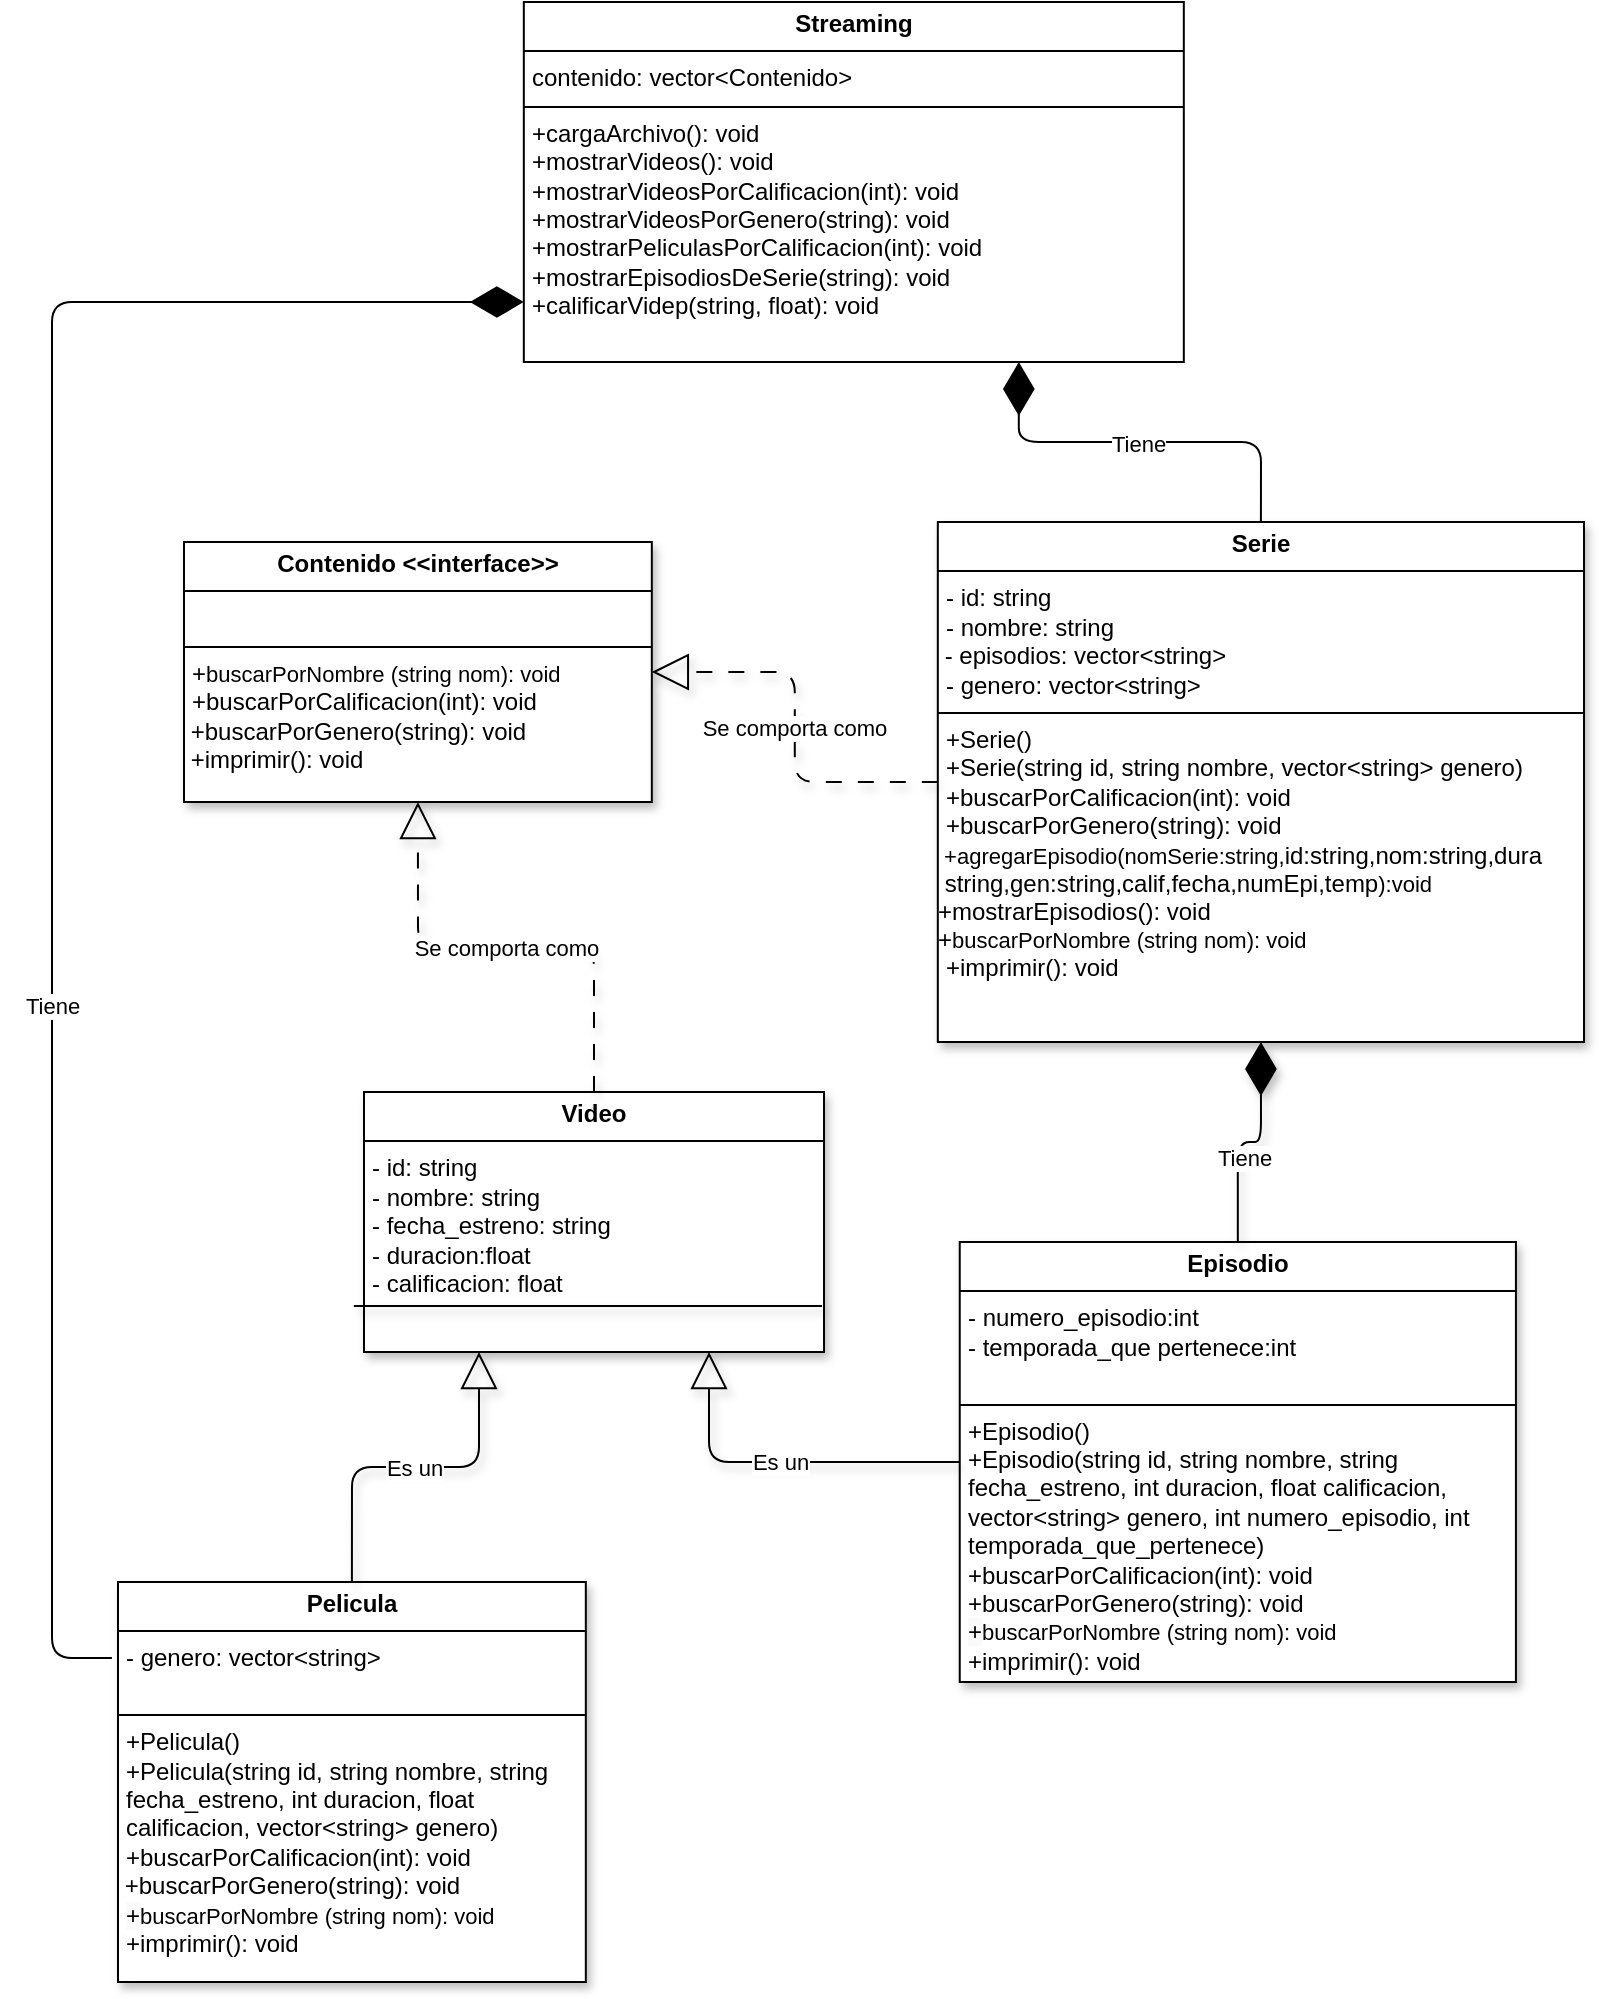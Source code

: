 <mxfile>
    <diagram id="lu7M6O9MtYW13m0v7hSQ" name="Page-1">
        <mxGraphModel dx="93" dy="-485" grid="1" gridSize="10" guides="1" tooltips="1" connect="1" arrows="1" fold="1" page="1" pageScale="1" pageWidth="827" pageHeight="1169" math="0" shadow="0">
            <root>
                <mxCell id="0"/>
                <mxCell id="1" parent="0"/>
                <mxCell id="2" value="&lt;p style=&quot;margin:0px;margin-top:4px;text-align:center;&quot;&gt;&lt;b&gt;Streaming&lt;/b&gt;&lt;/p&gt;&lt;hr size=&quot;1&quot; style=&quot;border-style:solid;&quot;&gt;&lt;p style=&quot;margin:0px;margin-left:4px;&quot;&gt;contenido: vector&amp;lt;Contenido&amp;gt;&lt;/p&gt;&lt;hr size=&quot;1&quot; style=&quot;border-style:solid;&quot;&gt;&lt;p style=&quot;margin:0px;margin-left:4px;&quot;&gt;+cargaArchivo(): void&lt;/p&gt;&lt;p style=&quot;margin:0px;margin-left:4px;&quot;&gt;+mostrarVideos(): void&lt;/p&gt;&lt;p style=&quot;margin:0px;margin-left:4px;&quot;&gt;+mostrarVideosPorCalificacion(int): void&amp;nbsp;&lt;/p&gt;&lt;p style=&quot;margin:0px;margin-left:4px;&quot;&gt;+mostrarVideosPorGenero(string): void&amp;nbsp;&lt;/p&gt;&lt;p style=&quot;margin:0px;margin-left:4px;&quot;&gt;+mostrarPeliculasPorCalificacion(int): void&lt;/p&gt;&lt;p style=&quot;margin:0px;margin-left:4px;&quot;&gt;+mostrarEpisodiosDeSerie(string): void&lt;/p&gt;&lt;p style=&quot;margin:0px;margin-left:4px;&quot;&gt;+calificarVidep(string, float): void&lt;/p&gt;" style="verticalAlign=top;align=left;overflow=fill;html=1;whiteSpace=wrap;" vertex="1" parent="1">
                    <mxGeometry x="1099.91" y="1180" width="330" height="180" as="geometry"/>
                </mxCell>
                <mxCell id="3" value="&lt;p style=&quot;margin:0px;margin-top:4px;text-align:center;&quot;&gt;&lt;b&gt;Serie&lt;/b&gt;&lt;/p&gt;&lt;hr size=&quot;1&quot; style=&quot;border-style:solid;&quot;&gt;&lt;p style=&quot;margin: 0px 0px 0px 4px;&quot;&gt;- id: string&lt;/p&gt;&lt;p style=&quot;margin: 0px 0px 0px 4px;&quot;&gt;- nombre: string&lt;/p&gt;&amp;nbsp;- episodios: vector&amp;lt;string&amp;gt;&lt;div&gt;&lt;p style=&quot;margin: 0px 0px 0px 4px;&quot;&gt;- genero: vector&amp;lt;string&amp;gt;&lt;/p&gt;&lt;p style=&quot;margin: 0px 0px 0px 4px;&quot;&gt;&lt;span style=&quot;color: rgb(63, 63, 63);&quot;&gt;&lt;/span&gt;&lt;/p&gt;&lt;hr size=&quot;1&quot; style=&quot;border-style:solid;&quot;&gt;&lt;p style=&quot;margin:0px;margin-left:4px;&quot;&gt;+Serie()&lt;/p&gt;&lt;p style=&quot;margin:0px;margin-left:4px;&quot;&gt;+Serie(string id, string nombre, vector&amp;lt;string&amp;gt; genero)&lt;/p&gt;&lt;p style=&quot;margin:0px;margin-left:4px;&quot;&gt;+buscarPorCalificacion(int): void&lt;/p&gt;&lt;p style=&quot;margin:0px;margin-left:4px;&quot;&gt;+buscarPorGenero(string): void&lt;/p&gt;&lt;p style=&quot;margin: 0px; font-variant-numeric: normal; font-variant-east-asian: normal; font-variant-alternates: normal; font-size-adjust: none; font-kerning: auto; font-optical-sizing: auto; font-feature-settings: normal; font-variation-settings: normal; font-variant-position: normal; font-variant-emoji: normal; font-stretch: normal; line-height: normal; color: rgb(0, 0, 0); -webkit-text-stroke-color: rgb(0, 0, 0); background-color: rgba(255, 255, 255, 0);&quot; class=&quot;p1&quot;&gt;&lt;span style=&quot;font-variant-numeric: normal; font-variant-east-asian: normal; font-variant-alternates: normal; font-variant-position: normal; font-variant-emoji: normal; font-size-adjust: none; font-optical-sizing: auto; font-feature-settings: normal; font-variation-settings: normal; font-stretch: normal; font-size: 11px; line-height: normal; font-kerning: none;&quot; class=&quot;s1&quot;&gt;&amp;nbsp;+agregarEpisodio(nomSerie:string,&lt;/span&gt;&lt;span style=&quot;font-kerning: none;&quot; class=&quot;s2&quot;&gt;id:string,nom:string,dura&amp;nbsp; &amp;nbsp;string,gen:string,calif,fecha,numEpi,temp&lt;/span&gt;&lt;span style=&quot;font-variant-numeric: normal; font-variant-east-asian: normal; font-variant-alternates: normal; font-variant-position: normal; font-variant-emoji: normal; font-size-adjust: none; font-optical-sizing: auto; font-feature-settings: normal; font-variation-settings: normal; font-stretch: normal; font-size: 11px; line-height: normal; font-kerning: none;&quot; class=&quot;s1&quot;&gt;):void&lt;/span&gt;&lt;/p&gt;&lt;p style=&quot;margin: 0px 0px 0px 4px; text-indent: -4px; font-variant-numeric: normal; font-variant-east-asian: normal; font-variant-alternates: normal; font-size-adjust: none; font-kerning: auto; font-optical-sizing: auto; font-feature-settings: normal; font-variation-settings: normal; font-variant-position: normal; font-variant-emoji: normal; font-stretch: normal; line-height: normal; color: rgb(0, 0, 0); -webkit-text-stroke-color: rgb(0, 0, 0); background-color: rgba(255, 255, 255, 0);&quot; class=&quot;p2&quot;&gt;&lt;span style=&quot;font-kerning: none;&quot; class=&quot;s3&quot;&gt;+mostrarEpisodios(): void&lt;/span&gt;&lt;/p&gt;&lt;p style=&quot;margin: 0px 0px 0px 4px; text-indent: -4px; font-variant-numeric: normal; font-variant-east-asian: normal; font-variant-alternates: normal; font-size-adjust: none; font-kerning: auto; font-optical-sizing: auto; font-feature-settings: normal; font-variation-settings: normal; font-variant-position: normal; font-variant-emoji: normal; font-stretch: normal; font-size: 11px; line-height: normal; color: rgb(0, 0, 0); -webkit-text-stroke-color: rgb(0, 0, 0); background-color: rgba(255, 255, 255, 0);&quot; class=&quot;p3&quot;&gt;&lt;span style=&quot;font-variant-numeric: normal; font-variant-east-asian: normal; font-variant-alternates: normal; font-variant-position: normal; font-variant-emoji: normal; font-size-adjust: none; font-optical-sizing: auto; font-feature-settings: normal; font-variation-settings: normal; font-stretch: normal; font-size: 12px; line-height: normal; font-kerning: none; -webkit-text-stroke-color: rgb(48, 48, 48);&quot; class=&quot;s4&quot;&gt;+&lt;/span&gt;&lt;span style=&quot;font-kerning: none;&quot; class=&quot;s3&quot;&gt;buscarPorNombre (string nom): void&amp;nbsp;&lt;/span&gt;&lt;/p&gt;&lt;p style=&quot;margin:0px;margin-left:4px;&quot;&gt;&lt;span style=&quot;background-color: transparent;&quot;&gt;+imprimir(): void&lt;/span&gt;&lt;/p&gt;&lt;/div&gt;" style="verticalAlign=top;align=left;overflow=fill;html=1;whiteSpace=wrap;shadow=1;" vertex="1" parent="1">
                    <mxGeometry x="1306.91" y="1440" width="323.09" height="260" as="geometry"/>
                </mxCell>
                <mxCell id="4" value="&lt;p style=&quot;margin:0px;margin-top:4px;text-align:center;&quot;&gt;&lt;b&gt;Pelicula&lt;/b&gt;&lt;/p&gt;&lt;hr size=&quot;1&quot; style=&quot;border-style:solid;&quot;&gt;&lt;p style=&quot;margin: 0px 0px 0px 4px;&quot;&gt;- genero: vector&amp;lt;string&amp;gt;&lt;/p&gt;&lt;div&gt;&lt;br&gt;&lt;/div&gt;&lt;hr size=&quot;1&quot; style=&quot;border-style:solid;&quot;&gt;&lt;p style=&quot;margin:0px;margin-left:4px;&quot;&gt;&lt;span style=&quot;color: light-dark(rgb(0, 0, 0), rgb(255, 255, 255));&quot;&gt;&lt;/span&gt;&lt;/p&gt;&lt;p style=&quot;margin:0px;margin-left:4px;&quot;&gt;+Pelicula()&lt;/p&gt;&lt;p style=&quot;margin:0px;margin-left:4px;&quot;&gt;+Pelicula(string id, string nombre, string fecha_estreno, int duracion, float calificacion, vector&amp;lt;string&amp;gt; genero)&lt;/p&gt;&lt;p style=&quot;margin:0px;margin-left:4px;&quot;&gt;&lt;span style=&quot;color: light-dark(rgb(0, 0, 0), rgb(255, 255, 255));&quot;&gt;+buscarPorCalificacion(int): void&lt;/span&gt;&lt;/p&gt;&lt;div&gt;&amp;nbsp;+buscarPorGenero(string): void&lt;/div&gt;&lt;div&gt;&lt;p style=&quot;margin: 0px 0px 0px 4px;&quot;&gt;&lt;span style=&quot;-webkit-text-stroke-color: rgb(0, 0, 0); font-variant-numeric: normal; font-variant-east-asian: normal; font-variant-alternates: normal; font-variant-position: normal; font-variant-emoji: normal; font-size-adjust: none; font-optical-sizing: auto; font-feature-settings: normal; font-variation-settings: normal; font-stretch: normal; line-height: normal; font-kerning: none; background-color: rgb(250, 250, 250);&quot; class=&quot;s1&quot;&gt;+&lt;/span&gt;&lt;span style=&quot;font-size: 11px; -webkit-text-stroke-color: rgb(0, 0, 0); font-kerning: none;&quot; class=&quot;s2&quot;&gt;buscarPorNombre (string nom): void&lt;/span&gt;&lt;span style=&quot;background-color: transparent;&quot;&gt;&amp;nbsp;&lt;/span&gt;&lt;/p&gt;&lt;p style=&quot;margin: 0px 0px 0px 4px;&quot;&gt;&lt;span style=&quot;background-color: transparent;&quot;&gt;+imprimir(): void&lt;/span&gt;&lt;/p&gt;&lt;/div&gt;" style="verticalAlign=top;align=left;overflow=fill;html=1;whiteSpace=wrap;shadow=1;" vertex="1" parent="1">
                    <mxGeometry x="897" y="1970" width="233.91" height="200" as="geometry"/>
                </mxCell>
                <mxCell id="5" value="&lt;p style=&quot;margin:0px;margin-top:4px;text-align:center;&quot;&gt;&lt;b&gt;Episodio&lt;/b&gt;&lt;/p&gt;&lt;hr size=&quot;1&quot; style=&quot;border-style:solid;&quot;&gt;&lt;p style=&quot;margin:0px;margin-left:4px;&quot;&gt;&lt;span style=&quot;background-color: transparent;&quot;&gt;- numero_episodio:int&lt;/span&gt;&lt;/p&gt;&lt;p style=&quot;margin:0px;margin-left:4px;&quot;&gt;- temporada_que pertenece:int&lt;/p&gt;&lt;p style=&quot;margin: 0px 0px 0px 4px;&quot;&gt;&lt;br&gt;&lt;/p&gt;&lt;hr size=&quot;1&quot; style=&quot;border-style:solid;&quot;&gt;&lt;p style=&quot;margin:0px;margin-left:4px;&quot;&gt;+Episodio()&lt;/p&gt;&lt;p style=&quot;margin:0px;margin-left:4px;&quot;&gt;+Episodio(string id, string nombre, string fecha_estreno, int duracion, float calificacion, vector&amp;lt;string&amp;gt; genero, int numero_episodio, int temporada_que_pertenece)&lt;/p&gt;&lt;p style=&quot;margin:0px;margin-left:4px;&quot;&gt;+buscarPorCalificacion(int): void&lt;/p&gt;&lt;p style=&quot;margin:0px;margin-left:4px;&quot;&gt;+buscarPorGenero(string): void&lt;/p&gt;&lt;p style=&quot;margin: 0px 0px 0px 4px;&quot;&gt;&lt;span style=&quot;-webkit-text-stroke-color: rgb(0, 0, 0); font-variant-numeric: normal; font-variant-east-asian: normal; font-variant-alternates: normal; font-variant-position: normal; font-variant-emoji: normal; font-size-adjust: none; font-optical-sizing: auto; font-feature-settings: normal; font-variation-settings: normal; font-stretch: normal; line-height: normal; font-kerning: none; background-color: rgb(250, 250, 250);&quot; class=&quot;s1&quot;&gt;+&lt;/span&gt;&lt;span style=&quot;font-size: 11px; -webkit-text-stroke-color: rgb(0, 0, 0); font-kerning: none;&quot; class=&quot;s2&quot;&gt;buscarPorNombre (string nom): void&lt;/span&gt;&lt;/p&gt;&lt;p style=&quot;margin: 0px 0px 0px 4px;&quot;&gt;&lt;span style=&quot;background-color: transparent;&quot;&gt;+imprimir(): void&lt;/span&gt;&lt;/p&gt;" style="verticalAlign=top;align=left;overflow=fill;html=1;whiteSpace=wrap;shadow=1;" vertex="1" parent="1">
                    <mxGeometry x="1317.87" y="1800" width="278.09" height="220" as="geometry"/>
                </mxCell>
                <mxCell id="6" value="" style="endArrow=diamondThin;endFill=1;endSize=24;html=1;entryX=0.25;entryY=1;entryDx=0;entryDy=0;exitX=-0.013;exitY=0.19;exitDx=0;exitDy=0;edgeStyle=orthogonalEdgeStyle;exitPerimeter=0;fontFamily=Helvetica;" edge="1" parent="1" source="4">
                    <mxGeometry width="160" relative="1" as="geometry">
                        <mxPoint x="828.085" y="1830.98" as="sourcePoint"/>
                        <mxPoint x="1099.91" y="1330" as="targetPoint"/>
                        <Array as="points">
                            <mxPoint x="864" y="2008"/>
                            <mxPoint x="864" y="1330"/>
                        </Array>
                    </mxGeometry>
                </mxCell>
                <mxCell id="7" value="Tiene" style="edgeLabel;html=1;align=center;verticalAlign=middle;resizable=0;points=[];shadow=1;" connectable="0" vertex="1" parent="6">
                    <mxGeometry x="-0.245" relative="1" as="geometry">
                        <mxPoint as="offset"/>
                    </mxGeometry>
                </mxCell>
                <mxCell id="8" value="" style="endArrow=diamondThin;endFill=1;endSize=24;html=1;entryX=0.75;entryY=1;entryDx=0;entryDy=0;exitX=0.5;exitY=0;exitDx=0;exitDy=0;edgeStyle=orthogonalEdgeStyle;" edge="1" parent="1" source="3" target="2">
                    <mxGeometry width="160" relative="1" as="geometry">
                        <mxPoint x="1111.91" y="1520" as="sourcePoint"/>
                        <mxPoint x="1192.91" y="1280" as="targetPoint"/>
                    </mxGeometry>
                </mxCell>
                <mxCell id="9" value="Tiene" style="edgeLabel;html=1;align=center;verticalAlign=middle;resizable=0;points=[];shadow=1;" connectable="0" vertex="1" parent="8">
                    <mxGeometry x="0.014" y="1" relative="1" as="geometry">
                        <mxPoint as="offset"/>
                    </mxGeometry>
                </mxCell>
                <mxCell id="10" value="" style="endArrow=diamondThin;endFill=1;endSize=24;html=1;entryX=0.5;entryY=1;entryDx=0;entryDy=0;exitX=0.5;exitY=0;exitDx=0;exitDy=0;edgeStyle=orthogonalEdgeStyle;shadow=1;" edge="1" parent="1" source="5" target="3">
                    <mxGeometry width="160" relative="1" as="geometry">
                        <mxPoint x="1169.91" y="1850" as="sourcePoint"/>
                        <mxPoint x="1489.91" y="1690" as="targetPoint"/>
                    </mxGeometry>
                </mxCell>
                <mxCell id="11" value="Tiene" style="edgeLabel;html=1;align=center;verticalAlign=middle;resizable=0;points=[];shadow=1;" connectable="0" vertex="1" parent="10">
                    <mxGeometry x="-0.239" y="-3" relative="1" as="geometry">
                        <mxPoint as="offset"/>
                    </mxGeometry>
                </mxCell>
                <mxCell id="12" value="&lt;p style=&quot;margin:0px;margin-top:4px;text-align:center;&quot;&gt;&lt;b&gt;Video&lt;/b&gt;&lt;/p&gt;&lt;hr size=&quot;1&quot; style=&quot;border-style:solid;&quot;&gt;&lt;p style=&quot;margin:0px;margin-left:4px;&quot;&gt;&lt;/p&gt;&lt;p style=&quot;margin: 0px 0px 0px 4px;&quot;&gt;- id: string&lt;/p&gt;&lt;p style=&quot;margin: 0px 0px 0px 4px;&quot;&gt;- nombre: string&lt;/p&gt;&lt;p style=&quot;margin: 0px 0px 0px 4px;&quot;&gt;&lt;span&gt;&lt;font style=&quot;color: light-dark(rgb(0, 0, 0), rgb(255, 255, 255));&quot;&gt;- fecha_estreno: string&lt;/font&gt;&lt;/span&gt;&lt;/p&gt;&lt;p style=&quot;margin: 0px 0px 0px 4px;&quot;&gt;&lt;span style=&quot;color: rgb(63, 63, 63);&quot;&gt;&lt;font style=&quot;color: light-dark(rgb(0, 0, 0), rgb(255, 255, 255));&quot;&gt;- duracion:float&lt;/font&gt;&lt;/span&gt;&lt;/p&gt;&lt;p style=&quot;margin: 0px 0px 0px 4px;&quot;&gt;&lt;span style=&quot;background-color: transparent;&quot;&gt;- calificacion: float&lt;/span&gt;&lt;/p&gt;&lt;div&gt;&lt;span style=&quot;background-color: transparent;&quot;&gt;&lt;br&gt;&lt;/span&gt;&lt;/div&gt;" style="verticalAlign=top;align=left;overflow=fill;html=1;whiteSpace=wrap;shadow=1;" vertex="1" parent="1">
                    <mxGeometry x="1020" y="1725" width="230" height="130" as="geometry"/>
                </mxCell>
                <mxCell id="13" value="Es un" style="endArrow=block;endSize=16;endFill=0;html=1;exitX=0.5;exitY=0;exitDx=0;exitDy=0;entryX=0.25;entryY=1;entryDx=0;entryDy=0;edgeStyle=orthogonalEdgeStyle;shadow=1;" edge="1" parent="1" source="4" target="12">
                    <mxGeometry x="-0.002" width="160" relative="1" as="geometry">
                        <mxPoint x="1179.91" y="1580" as="sourcePoint"/>
                        <mxPoint x="1339.91" y="1580" as="targetPoint"/>
                        <mxPoint as="offset"/>
                    </mxGeometry>
                </mxCell>
                <mxCell id="14" value="Es un" style="endArrow=block;endSize=16;endFill=0;html=1;exitX=0;exitY=0.5;exitDx=0;exitDy=0;entryX=0.75;entryY=1;entryDx=0;entryDy=0;edgeStyle=orthogonalEdgeStyle;shadow=1;" edge="1" parent="1" source="5" target="12">
                    <mxGeometry x="-0.001" width="160" relative="1" as="geometry">
                        <mxPoint x="1012.91" y="1750" as="sourcePoint"/>
                        <mxPoint x="1134.91" y="1650" as="targetPoint"/>
                        <mxPoint as="offset"/>
                    </mxGeometry>
                </mxCell>
                <mxCell id="15" value="" style="line;strokeWidth=1;fillColor=none;align=left;verticalAlign=middle;spacingTop=-1;spacingLeft=3;spacingRight=3;rotatable=0;labelPosition=right;points=[];portConstraint=eastwest;strokeColor=inherit;shadow=1;" vertex="1" parent="1">
                    <mxGeometry x="1014.91" y="1828" width="234.09" height="8" as="geometry"/>
                </mxCell>
                <mxCell id="16" value="&lt;p style=&quot;margin:0px;margin-top:4px;text-align:center;&quot;&gt;&lt;b&gt;Contenido &amp;lt;&amp;lt;interface&amp;gt;&amp;gt;&lt;/b&gt;&lt;/p&gt;&lt;hr size=&quot;1&quot; style=&quot;border-style:solid;&quot;&gt;&lt;p style=&quot;margin: 0px 0px 0px 4px;&quot;&gt;&lt;br&gt;&lt;/p&gt;&lt;hr size=&quot;1&quot; style=&quot;border-style:solid;&quot;&gt;&lt;p style=&quot;margin:0px;margin-left:4px;&quot;&gt;&lt;span style=&quot;background-color: transparent; color: light-dark(rgb(0, 0, 0), rgb(255, 255, 255));&quot;&gt;&lt;/span&gt;&lt;/p&gt;&lt;p style=&quot;margin: 0px 0px 0px 4px;&quot;&gt;&lt;span style=&quot;background-color: light-dark(#ffffff, var(--ge-dark-color, #121212));&quot;&gt;+&lt;span style=&quot;font-size: 11px; text-align: center; text-wrap-mode: nowrap; color: light-dark(rgb(0, 0, 0), rgb(255, 255, 255));&quot;&gt;buscarPorNombre (string nom): void&lt;/span&gt;&lt;/span&gt;&lt;/p&gt;&lt;p style=&quot;margin:0px;margin-left:4px;&quot;&gt;&lt;span style=&quot;background-color: transparent; color: light-dark(rgb(0, 0, 0), rgb(255, 255, 255));&quot;&gt;+buscarPorCalificacion(int): void&lt;/span&gt;&lt;/p&gt;&lt;div&gt;&amp;nbsp;+buscarPorGenero(string): void&lt;/div&gt;&lt;div&gt;&amp;nbsp;+imprimir(): void&lt;/div&gt;" style="verticalAlign=top;align=left;overflow=fill;html=1;whiteSpace=wrap;shadow=1;" vertex="1" parent="1">
                    <mxGeometry x="930" y="1450" width="233.91" height="130" as="geometry"/>
                </mxCell>
                <mxCell id="17" value="Se comporta como" style="endArrow=block;endSize=16;endFill=0;html=1;exitX=0;exitY=0.5;exitDx=0;exitDy=0;edgeStyle=orthogonalEdgeStyle;dashed=1;dashPattern=8 8;shadow=1;" edge="1" parent="1" source="3" target="16">
                    <mxGeometry x="-0.001" width="160" relative="1" as="geometry">
                        <mxPoint x="1265" y="1699.5" as="sourcePoint"/>
                        <mxPoint x="1140" y="1644.5" as="targetPoint"/>
                        <mxPoint as="offset"/>
                    </mxGeometry>
                </mxCell>
                <mxCell id="18" value="Se comporta como" style="endArrow=block;endSize=16;endFill=0;html=1;exitX=0.5;exitY=0;exitDx=0;exitDy=0;edgeStyle=orthogonalEdgeStyle;dashed=1;dashPattern=8 8;entryX=0.5;entryY=1;entryDx=0;entryDy=0;shadow=1;" edge="1" parent="1" source="12" target="16">
                    <mxGeometry x="-0.001" width="160" relative="1" as="geometry">
                        <mxPoint x="1317" y="1580" as="sourcePoint"/>
                        <mxPoint x="1198" y="1579" as="targetPoint"/>
                        <mxPoint as="offset"/>
                    </mxGeometry>
                </mxCell>
            </root>
        </mxGraphModel>
    </diagram>
</mxfile>